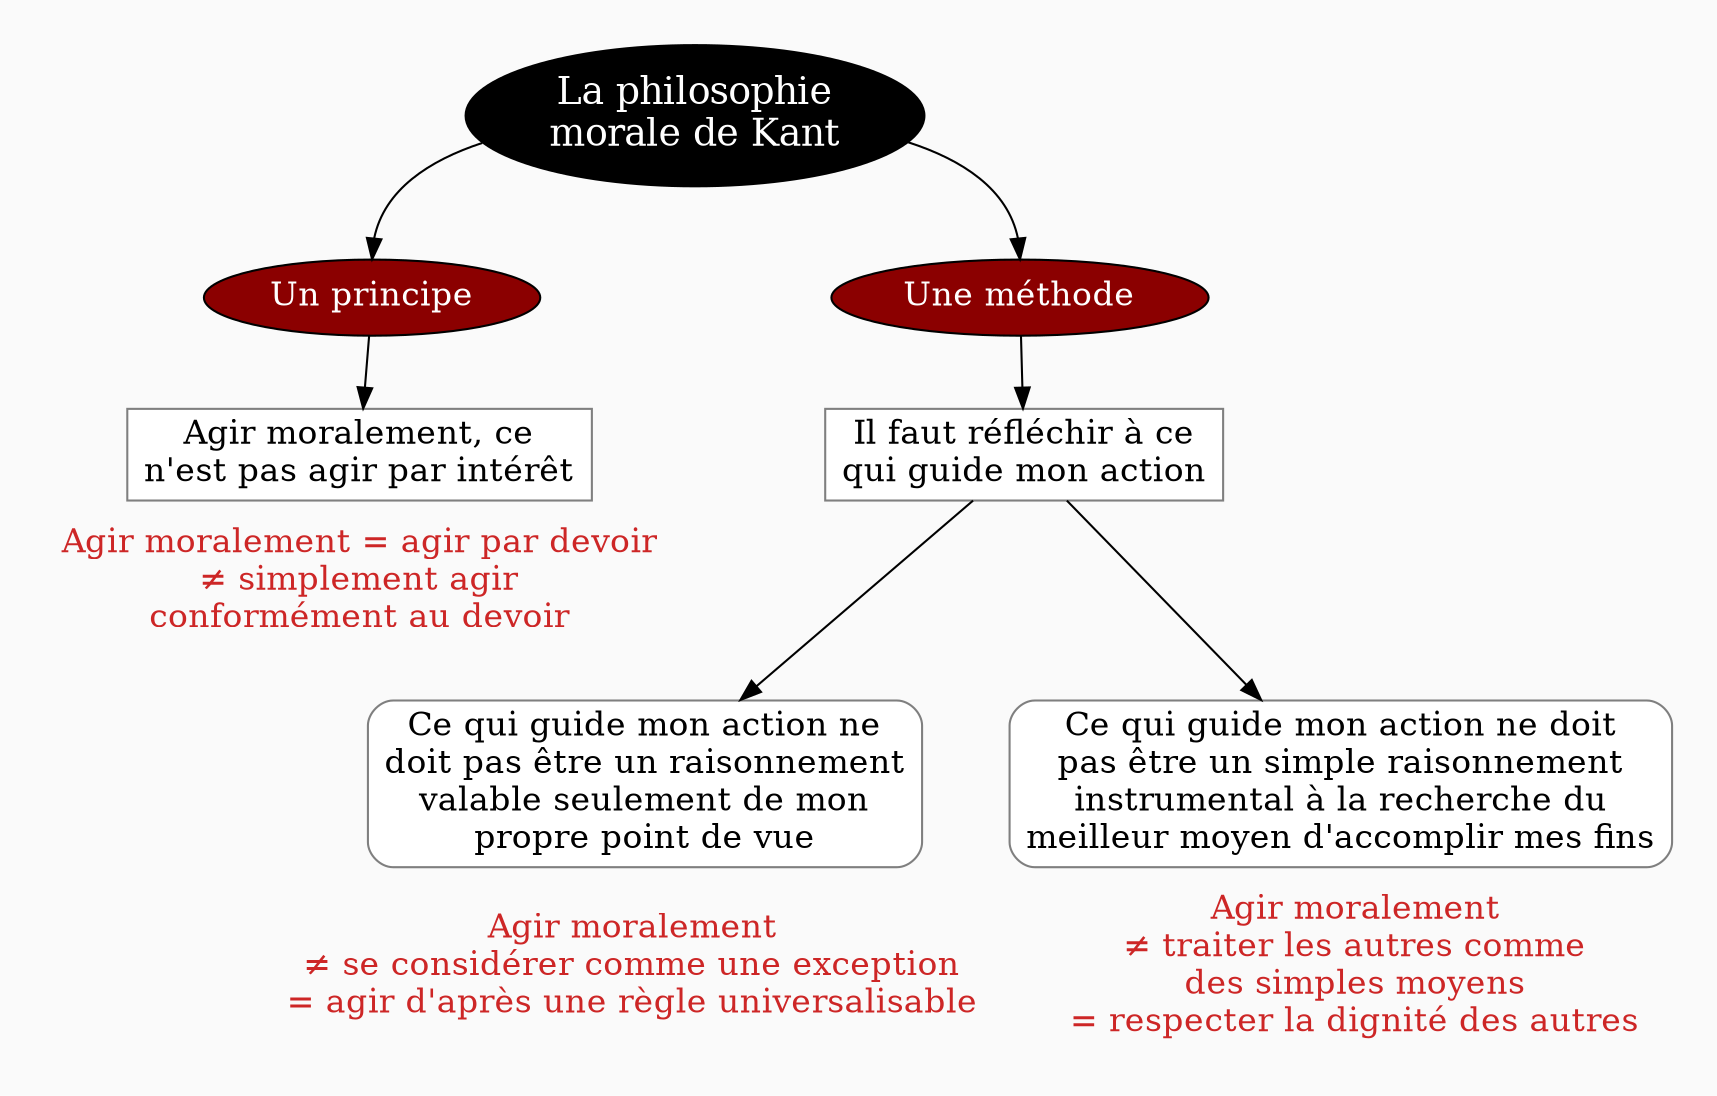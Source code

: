 digraph G {
// Template : diagram
// Usage : 
//rankdir=LR
splines=true
//splines=curved
bgcolor=grey98
pad=0.3
style=filled
edge[minlen=4]
node[style=filled, fontcolor=white]
ranksep=0.1
nodesep=0.2

// NIVEAU 1
node[fillcolor=12, fontsize=18]
a1[label="La philosophie
morale de Kant"]

// NIVEAU 2
node[fillcolor=red4, fontsize=16]
a1->{
b1[label="Un principe"]    
b2[label="Une méthode"]
}[headport=n]

{rank=same;b1->b2[style=invis,minlen=10]}

node[fontcolor=black]
// NIVEAU 3 (sans intermédiaire)
node [shape=box, fillcolor=white, color=grey50]
// c1[label=""]
b1->c1
c1[label="Agir moralement, ce
n'est pas agir par intérêt"]
b2->c2
c2[label="Il faut réfléchir à ce
qui guide mon action"]


{rank=same;c1->c2[style=invis,minlen=8]}

// INTERMÉDIAIRE AVANT NIVEAU 3
node[fillcolor=grey78, shape=oval]
// [arrowhead=none]
// bc1[label=""]

// NIVEAU 3 (avec intermédiaire)
node[fillcolor=white, shape=box, color=grey50]
// c1[label=""]

// NIVEAU 4
node[style="filled,rounded", fillcolor=white, shape=box, color=grey50]
// d1[label=""]

c2->{d1,d2}
d1[label="Ce qui guide mon action ne
doit pas être un raisonnement
valable seulement de mon
propre point de vue"]
d2[label="Ce qui guide mon action ne doit
pas être un simple raisonnement
instrumental à la recherche du
meilleur moyen d'accomplir mes fins"]


{rank=same;d1->d2[style=invis,minlen=3]}

// ÉTIQUETTES EN ROUGE
node[shape=plaintext, fontcolor=firebrick3, fillcolor=grey98]
// e1[label=< <B>= Titre</B><BR /><BR />Contenu<BR /> >]
// e1[label=""]
// ->e1[minlen=1, style=invis]

e1[label="Agir moralement = agir par devoir
≠ simplement agir
conformément au devoir"]
c1->e1[minlen=1, style=invis]

e2[label="Agir moralement
≠ se considérer comme une exception
= agir d'après une règle universalisable"]
d1->e2[minlen=1, style=invis]

e3[label="Agir moralement
≠ traiter les autres comme
des simples moyens
= respecter la dignité des autres"]
d2->e3[minlen=1, style=invis]

{rank=same;e2->e3[style=invis,minlen=2]}

// REMARQUES EN BLEU
node[color=blue, shape=box, margin=0.07, fontcolor=black, fontsize=12, style="dashed", penwidth=0.6]
edge[color=blue, arrowhead="none", xlabel="", style="dashed", penwidth=0.6]
// r1[label=""]
// {rank=same;->r1}
// {rank=same;r1->[dir=back]}

}
